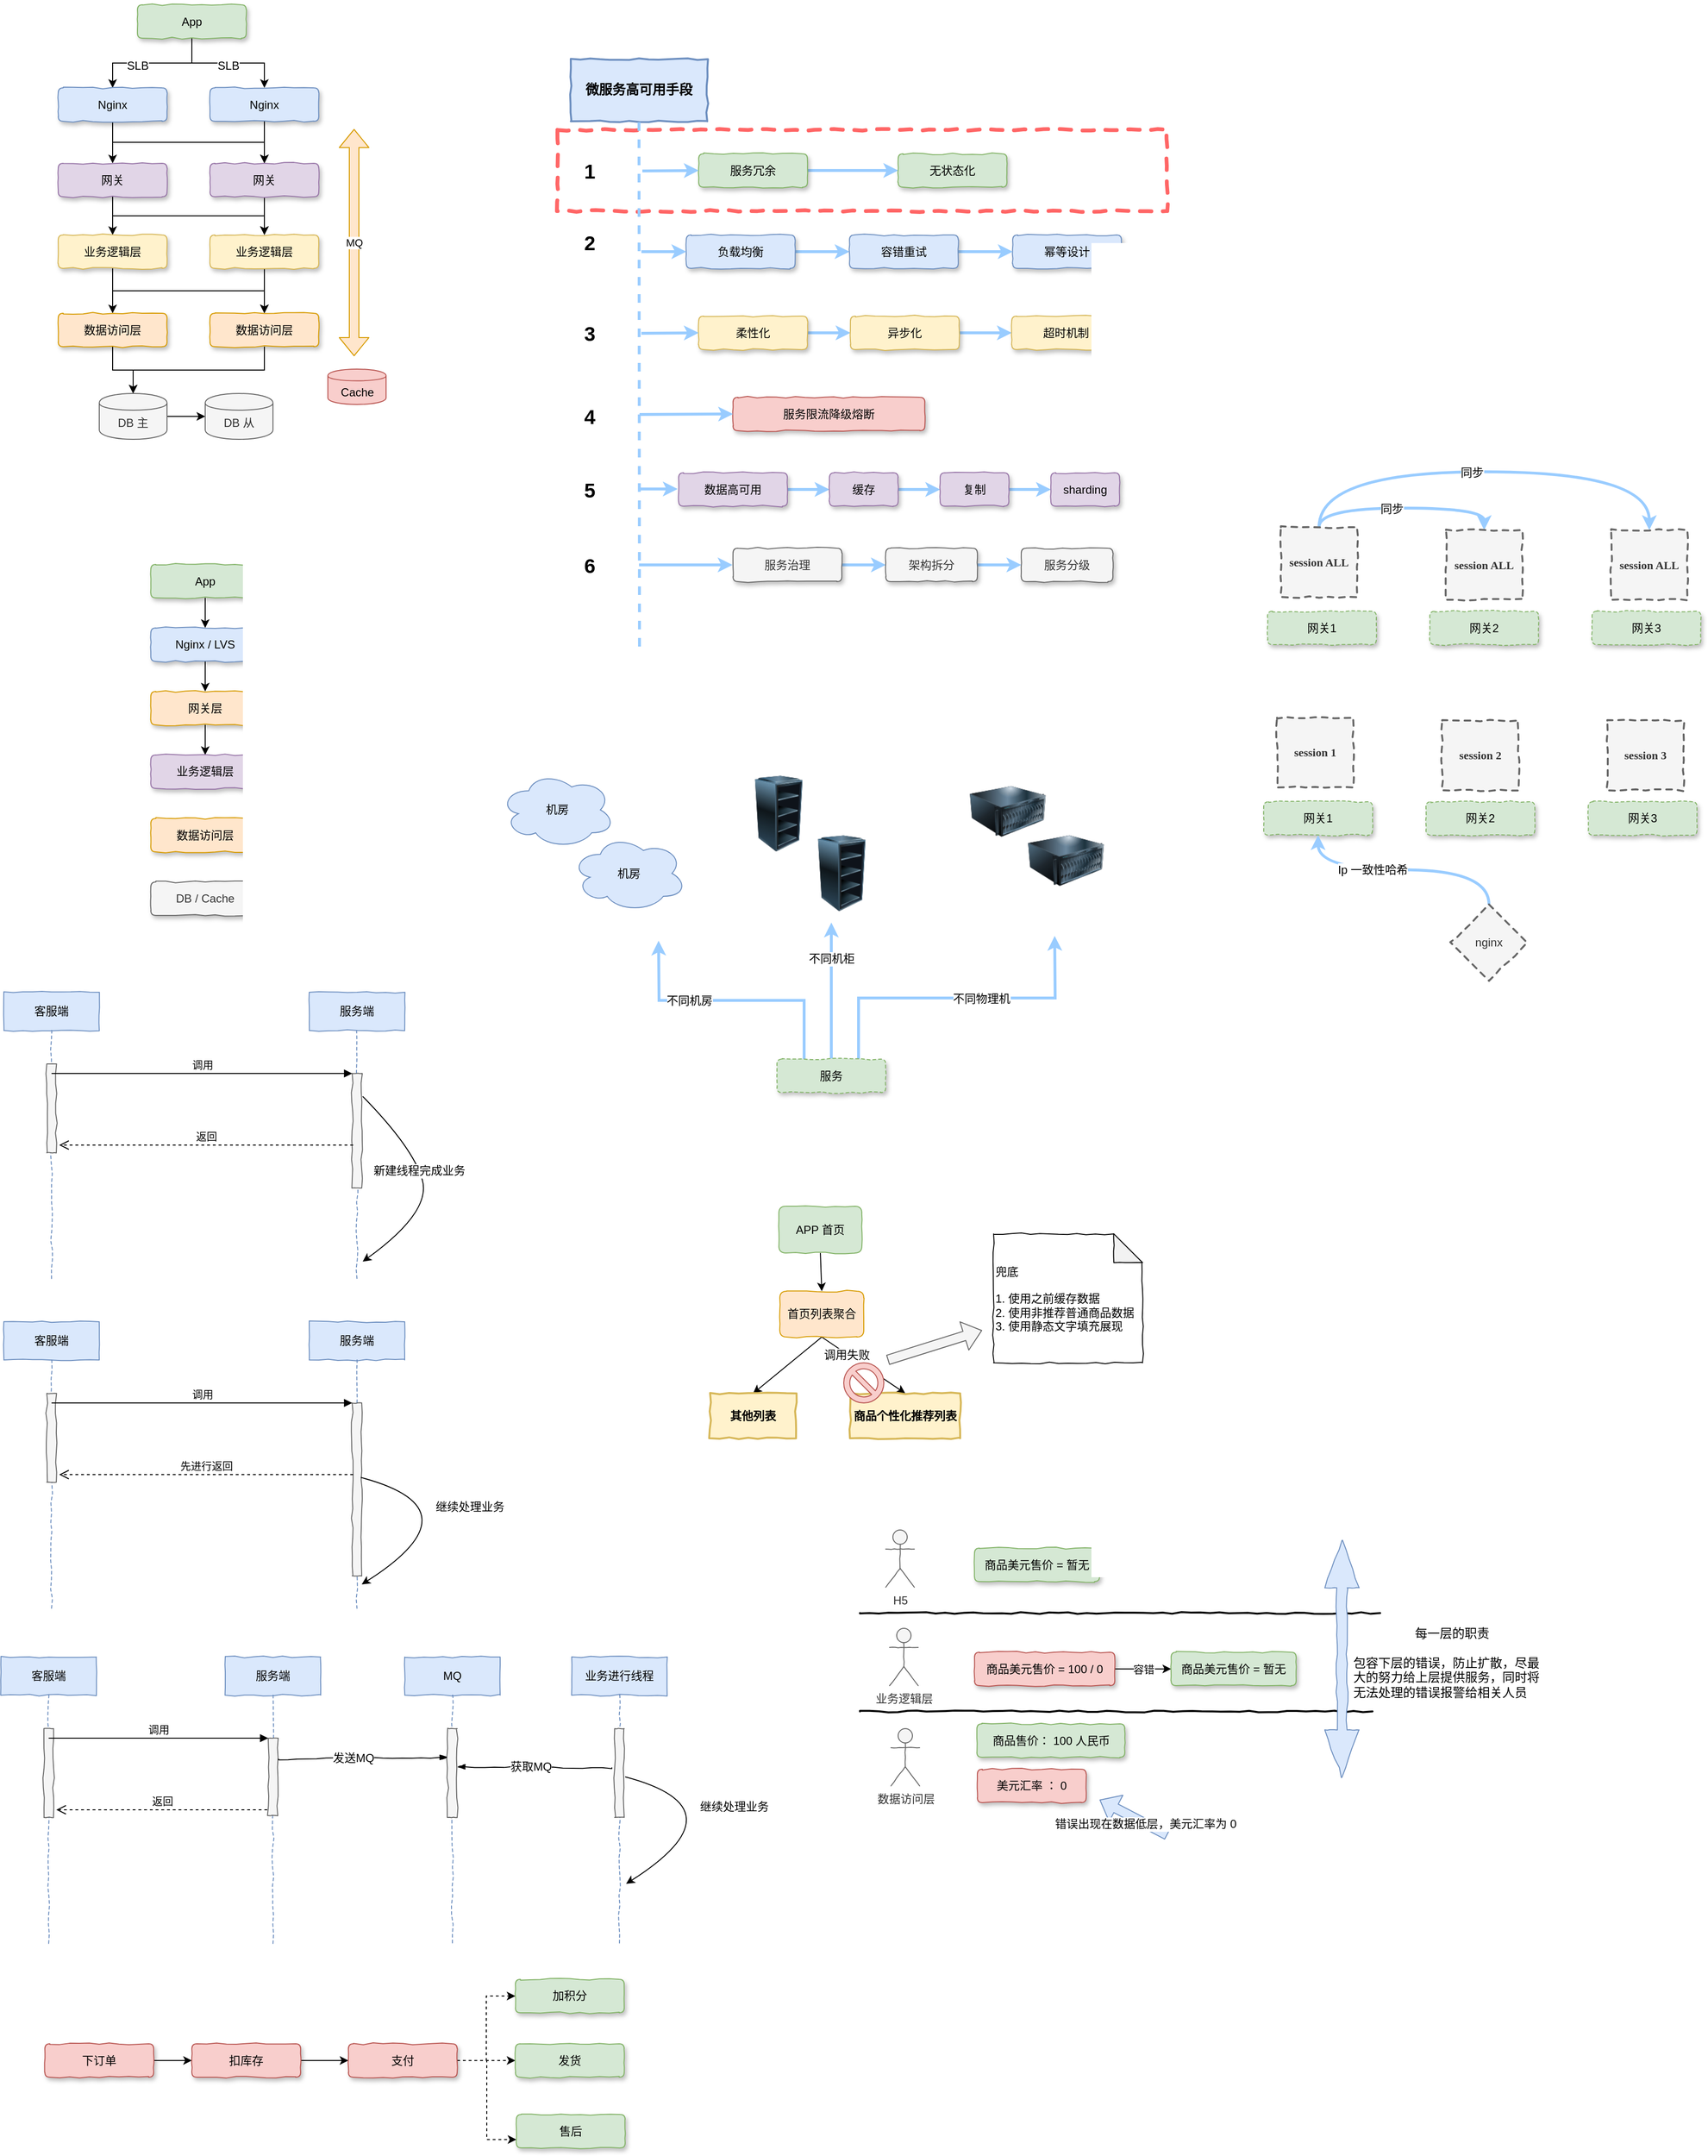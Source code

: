 <mxfile version="10.7.9" type="github"><diagram id="9MzaHd7Rf5EmqwmCaSLp" name="ÃÂ§ÃÂ¬ÃÂ¬ 1 ÃÂ©ÃÂ¡ÃÂµ"><mxGraphModel dx="848" dy="574" grid="0" gridSize="10" guides="1" tooltips="1" connect="1" arrows="1" fold="1" page="1" pageScale="1" pageWidth="10000" pageHeight="10000" math="0" shadow="0"><root><mxCell id="0"/><mxCell id="1" parent="0"/><mxCell id="vuu-zCxJf1RxTGrYEHan-46" value="" style="html=1;whiteSpace=wrap;comic=1;strokeWidth=4;fontFamily=Comic Sans MS;fontStyle=1;strokeColor=#FF6666;dashed=1;" parent="1" vertex="1"><mxGeometry x="699" y="312" width="639" height="85" as="geometry"/></mxCell><mxCell id="hoTQpN1Qv3qKQoS7OUCN-4" style="edgeStyle=orthogonalEdgeStyle;rounded=0;orthogonalLoop=1;jettySize=auto;html=1;exitX=0.5;exitY=1;exitDx=0;exitDy=0;" parent="1" source="hoTQpN1Qv3qKQoS7OUCN-1" target="hoTQpN1Qv3qKQoS7OUCN-2" edge="1"><mxGeometry relative="1" as="geometry"/></mxCell><mxCell id="hoTQpN1Qv3qKQoS7OUCN-6" value="SLB" style="text;html=1;resizable=0;points=[];align=center;verticalAlign=middle;labelBackgroundColor=#ffffff;" parent="hoTQpN1Qv3qKQoS7OUCN-4" vertex="1" connectable="0"><mxGeometry x="0.23" y="3" relative="1" as="geometry"><mxPoint as="offset"/></mxGeometry></mxCell><mxCell id="hoTQpN1Qv3qKQoS7OUCN-5" style="edgeStyle=orthogonalEdgeStyle;rounded=0;orthogonalLoop=1;jettySize=auto;html=1;exitX=0.5;exitY=1;exitDx=0;exitDy=0;" parent="1" source="hoTQpN1Qv3qKQoS7OUCN-1" target="hoTQpN1Qv3qKQoS7OUCN-3" edge="1"><mxGeometry relative="1" as="geometry"/></mxCell><mxCell id="hoTQpN1Qv3qKQoS7OUCN-7" value="SLB" style="text;html=1;resizable=0;points=[];align=center;verticalAlign=middle;labelBackgroundColor=#ffffff;" parent="hoTQpN1Qv3qKQoS7OUCN-5" vertex="1" connectable="0"><mxGeometry y="-3" relative="1" as="geometry"><mxPoint as="offset"/></mxGeometry></mxCell><mxCell id="hoTQpN1Qv3qKQoS7OUCN-1" value="App" style="rounded=1;whiteSpace=wrap;html=1;shadow=1;comic=1;fillColor=#d5e8d4;strokeColor=#82b366;" parent="1" vertex="1"><mxGeometry x="259" y="181" width="114" height="35" as="geometry"/></mxCell><mxCell id="hoTQpN1Qv3qKQoS7OUCN-10" style="edgeStyle=orthogonalEdgeStyle;rounded=0;orthogonalLoop=1;jettySize=auto;html=1;exitX=0.5;exitY=1;exitDx=0;exitDy=0;entryX=0.5;entryY=0;entryDx=0;entryDy=0;" parent="1" source="hoTQpN1Qv3qKQoS7OUCN-2" target="hoTQpN1Qv3qKQoS7OUCN-8" edge="1"><mxGeometry relative="1" as="geometry"/></mxCell><mxCell id="hoTQpN1Qv3qKQoS7OUCN-11" style="edgeStyle=orthogonalEdgeStyle;rounded=0;orthogonalLoop=1;jettySize=auto;html=1;exitX=0.5;exitY=1;exitDx=0;exitDy=0;entryX=0.5;entryY=0;entryDx=0;entryDy=0;" parent="1" source="hoTQpN1Qv3qKQoS7OUCN-2" target="hoTQpN1Qv3qKQoS7OUCN-9" edge="1"><mxGeometry relative="1" as="geometry"/></mxCell><mxCell id="hoTQpN1Qv3qKQoS7OUCN-2" value="Nginx" style="rounded=1;whiteSpace=wrap;html=1;shadow=1;comic=1;fillColor=#dae8fc;strokeColor=#6c8ebf;" parent="1" vertex="1"><mxGeometry x="176" y="268" width="114" height="35" as="geometry"/></mxCell><mxCell id="hoTQpN1Qv3qKQoS7OUCN-12" style="edgeStyle=orthogonalEdgeStyle;rounded=0;orthogonalLoop=1;jettySize=auto;html=1;exitX=0.5;exitY=1;exitDx=0;exitDy=0;entryX=0.5;entryY=0;entryDx=0;entryDy=0;" parent="1" source="hoTQpN1Qv3qKQoS7OUCN-3" target="hoTQpN1Qv3qKQoS7OUCN-9" edge="1"><mxGeometry relative="1" as="geometry"/></mxCell><mxCell id="hoTQpN1Qv3qKQoS7OUCN-3" value="Nginx" style="rounded=1;whiteSpace=wrap;html=1;shadow=1;comic=1;fillColor=#dae8fc;strokeColor=#6c8ebf;" parent="1" vertex="1"><mxGeometry x="335" y="268" width="114" height="35" as="geometry"/></mxCell><mxCell id="hoTQpN1Qv3qKQoS7OUCN-15" style="edgeStyle=orthogonalEdgeStyle;rounded=0;orthogonalLoop=1;jettySize=auto;html=1;exitX=0.5;exitY=1;exitDx=0;exitDy=0;entryX=0.5;entryY=0;entryDx=0;entryDy=0;" parent="1" source="hoTQpN1Qv3qKQoS7OUCN-8" target="hoTQpN1Qv3qKQoS7OUCN-13" edge="1"><mxGeometry relative="1" as="geometry"/></mxCell><mxCell id="hoTQpN1Qv3qKQoS7OUCN-25" style="edgeStyle=orthogonalEdgeStyle;rounded=0;orthogonalLoop=1;jettySize=auto;html=1;exitX=0.5;exitY=1;exitDx=0;exitDy=0;" parent="1" source="hoTQpN1Qv3qKQoS7OUCN-8" target="hoTQpN1Qv3qKQoS7OUCN-14" edge="1"><mxGeometry relative="1" as="geometry"/></mxCell><mxCell id="hoTQpN1Qv3qKQoS7OUCN-8" value="网关" style="rounded=1;whiteSpace=wrap;html=1;shadow=1;comic=1;fillColor=#e1d5e7;strokeColor=#9673a6;" parent="1" vertex="1"><mxGeometry x="176" y="347" width="114" height="35" as="geometry"/></mxCell><mxCell id="hoTQpN1Qv3qKQoS7OUCN-16" style="edgeStyle=orthogonalEdgeStyle;rounded=0;orthogonalLoop=1;jettySize=auto;html=1;exitX=0.5;exitY=1;exitDx=0;exitDy=0;" parent="1" source="hoTQpN1Qv3qKQoS7OUCN-9" target="hoTQpN1Qv3qKQoS7OUCN-14" edge="1"><mxGeometry relative="1" as="geometry"/></mxCell><mxCell id="hoTQpN1Qv3qKQoS7OUCN-9" value="网关" style="rounded=1;whiteSpace=wrap;html=1;shadow=1;comic=1;fillColor=#e1d5e7;strokeColor=#9673a6;" parent="1" vertex="1"><mxGeometry x="335" y="347" width="114" height="35" as="geometry"/></mxCell><mxCell id="hoTQpN1Qv3qKQoS7OUCN-22" style="edgeStyle=orthogonalEdgeStyle;rounded=0;orthogonalLoop=1;jettySize=auto;html=1;exitX=0.5;exitY=1;exitDx=0;exitDy=0;entryX=0.5;entryY=0;entryDx=0;entryDy=0;" parent="1" source="hoTQpN1Qv3qKQoS7OUCN-13" target="hoTQpN1Qv3qKQoS7OUCN-20" edge="1"><mxGeometry relative="1" as="geometry"/></mxCell><mxCell id="hoTQpN1Qv3qKQoS7OUCN-24" style="edgeStyle=orthogonalEdgeStyle;rounded=0;orthogonalLoop=1;jettySize=auto;html=1;exitX=0.5;exitY=1;exitDx=0;exitDy=0;entryX=0.5;entryY=0;entryDx=0;entryDy=0;" parent="1" source="hoTQpN1Qv3qKQoS7OUCN-13" target="hoTQpN1Qv3qKQoS7OUCN-21" edge="1"><mxGeometry relative="1" as="geometry"/></mxCell><mxCell id="hoTQpN1Qv3qKQoS7OUCN-13" value="业务逻辑层" style="rounded=1;whiteSpace=wrap;html=1;shadow=1;comic=1;fillColor=#fff2cc;strokeColor=#d6b656;" parent="1" vertex="1"><mxGeometry x="176" y="422" width="114" height="35" as="geometry"/></mxCell><mxCell id="hoTQpN1Qv3qKQoS7OUCN-23" style="edgeStyle=orthogonalEdgeStyle;rounded=0;orthogonalLoop=1;jettySize=auto;html=1;exitX=0.5;exitY=1;exitDx=0;exitDy=0;entryX=0.5;entryY=0;entryDx=0;entryDy=0;" parent="1" source="hoTQpN1Qv3qKQoS7OUCN-14" target="hoTQpN1Qv3qKQoS7OUCN-21" edge="1"><mxGeometry relative="1" as="geometry"/></mxCell><mxCell id="hoTQpN1Qv3qKQoS7OUCN-14" value="业务逻辑层" style="rounded=1;whiteSpace=wrap;html=1;shadow=1;comic=1;fillColor=#fff2cc;strokeColor=#d6b656;" parent="1" vertex="1"><mxGeometry x="335" y="422" width="114" height="35" as="geometry"/></mxCell><mxCell id="hoTQpN1Qv3qKQoS7OUCN-40" style="edgeStyle=orthogonalEdgeStyle;rounded=0;orthogonalLoop=1;jettySize=auto;html=1;exitX=0.5;exitY=1;exitDx=0;exitDy=0;entryX=0.5;entryY=0;entryDx=0;entryDy=0;" parent="1" source="hoTQpN1Qv3qKQoS7OUCN-17" target="hoTQpN1Qv3qKQoS7OUCN-18" edge="1"><mxGeometry relative="1" as="geometry"/></mxCell><mxCell id="hoTQpN1Qv3qKQoS7OUCN-17" value="App" style="rounded=1;whiteSpace=wrap;html=1;shadow=1;comic=1;fillColor=#d5e8d4;strokeColor=#82b366;" parent="1" vertex="1"><mxGeometry x="273" y="767" width="114" height="35" as="geometry"/></mxCell><mxCell id="hoTQpN1Qv3qKQoS7OUCN-41" style="edgeStyle=orthogonalEdgeStyle;rounded=0;orthogonalLoop=1;jettySize=auto;html=1;exitX=0.5;exitY=1;exitDx=0;exitDy=0;entryX=0.5;entryY=0;entryDx=0;entryDy=0;" parent="1" source="hoTQpN1Qv3qKQoS7OUCN-18" target="hoTQpN1Qv3qKQoS7OUCN-19" edge="1"><mxGeometry relative="1" as="geometry"/></mxCell><mxCell id="hoTQpN1Qv3qKQoS7OUCN-18" value="Nginx / LVS" style="rounded=1;whiteSpace=wrap;html=1;shadow=1;comic=1;fillColor=#dae8fc;strokeColor=#6c8ebf;" parent="1" vertex="1"><mxGeometry x="273" y="833.5" width="114" height="35" as="geometry"/></mxCell><mxCell id="hoTQpN1Qv3qKQoS7OUCN-42" style="edgeStyle=orthogonalEdgeStyle;rounded=0;orthogonalLoop=1;jettySize=auto;html=1;exitX=0.5;exitY=1;exitDx=0;exitDy=0;entryX=0.5;entryY=0;entryDx=0;entryDy=0;" parent="1" source="hoTQpN1Qv3qKQoS7OUCN-19" target="hoTQpN1Qv3qKQoS7OUCN-37" edge="1"><mxGeometry relative="1" as="geometry"/></mxCell><mxCell id="hoTQpN1Qv3qKQoS7OUCN-19" value="网关层" style="rounded=1;whiteSpace=wrap;html=1;shadow=1;comic=1;fillColor=#ffe6cc;strokeColor=#d79b00;" parent="1" vertex="1"><mxGeometry x="273" y="900" width="114" height="35" as="geometry"/></mxCell><mxCell id="hoTQpN1Qv3qKQoS7OUCN-29" style="edgeStyle=orthogonalEdgeStyle;rounded=0;orthogonalLoop=1;jettySize=auto;html=1;exitX=0.5;exitY=1;exitDx=0;exitDy=0;entryX=0.5;entryY=0;entryDx=0;entryDy=0;" parent="1" source="hoTQpN1Qv3qKQoS7OUCN-20" target="hoTQpN1Qv3qKQoS7OUCN-26" edge="1"><mxGeometry relative="1" as="geometry"/></mxCell><mxCell id="hoTQpN1Qv3qKQoS7OUCN-20" value="数据访问层" style="rounded=1;whiteSpace=wrap;html=1;shadow=1;comic=1;fillColor=#ffe6cc;strokeColor=#d79b00;" parent="1" vertex="1"><mxGeometry x="176" y="504" width="114" height="35" as="geometry"/></mxCell><mxCell id="hoTQpN1Qv3qKQoS7OUCN-30" style="edgeStyle=orthogonalEdgeStyle;rounded=0;orthogonalLoop=1;jettySize=auto;html=1;exitX=0.5;exitY=1;exitDx=0;exitDy=0;entryX=0.5;entryY=0;entryDx=0;entryDy=0;" parent="1" source="hoTQpN1Qv3qKQoS7OUCN-21" target="hoTQpN1Qv3qKQoS7OUCN-26" edge="1"><mxGeometry relative="1" as="geometry"/></mxCell><mxCell id="hoTQpN1Qv3qKQoS7OUCN-21" value="数据访问层" style="rounded=1;whiteSpace=wrap;html=1;shadow=1;comic=1;fillColor=#ffe6cc;strokeColor=#d79b00;" parent="1" vertex="1"><mxGeometry x="335" y="504" width="114" height="35" as="geometry"/></mxCell><mxCell id="hoTQpN1Qv3qKQoS7OUCN-28" style="edgeStyle=orthogonalEdgeStyle;rounded=0;orthogonalLoop=1;jettySize=auto;html=1;exitX=1;exitY=0.5;exitDx=0;exitDy=0;entryX=0;entryY=0.5;entryDx=0;entryDy=0;" parent="1" source="hoTQpN1Qv3qKQoS7OUCN-26" target="hoTQpN1Qv3qKQoS7OUCN-27" edge="1"><mxGeometry relative="1" as="geometry"/></mxCell><mxCell id="hoTQpN1Qv3qKQoS7OUCN-26" value="DB 主" style="shape=cylinder;whiteSpace=wrap;html=1;boundedLbl=1;backgroundOutline=1;fillColor=#f5f5f5;strokeColor=#666666;fontColor=#333333;" parent="1" vertex="1"><mxGeometry x="219" y="588" width="71" height="48" as="geometry"/></mxCell><mxCell id="hoTQpN1Qv3qKQoS7OUCN-27" value="DB 从" style="shape=cylinder;whiteSpace=wrap;html=1;boundedLbl=1;backgroundOutline=1;fillColor=#f5f5f5;strokeColor=#666666;fontColor=#333333;" parent="1" vertex="1"><mxGeometry x="330" y="588" width="71" height="48" as="geometry"/></mxCell><mxCell id="hoTQpN1Qv3qKQoS7OUCN-33" value="Cache" style="shape=cylinder;whiteSpace=wrap;html=1;boundedLbl=1;backgroundOutline=1;fillColor=#f8cecc;strokeColor=#b85450;" parent="1" vertex="1"><mxGeometry x="458.5" y="562.5" width="61" height="37" as="geometry"/></mxCell><mxCell id="hoTQpN1Qv3qKQoS7OUCN-34" value="MQ" style="shape=flexArrow;endArrow=classic;startArrow=classic;html=1;fillColor=#ffe6cc;strokeColor=#d79b00;" parent="1" edge="1"><mxGeometry width="50" height="50" relative="1" as="geometry"><mxPoint x="486" y="549" as="sourcePoint"/><mxPoint x="486" y="311" as="targetPoint"/></mxGeometry></mxCell><mxCell id="hoTQpN1Qv3qKQoS7OUCN-37" value="业务逻辑层" style="rounded=1;whiteSpace=wrap;html=1;shadow=1;comic=1;fillColor=#e1d5e7;strokeColor=#9673a6;" parent="1" vertex="1"><mxGeometry x="273" y="966.5" width="114" height="35" as="geometry"/></mxCell><mxCell id="hoTQpN1Qv3qKQoS7OUCN-38" value="数据访问层" style="rounded=1;whiteSpace=wrap;html=1;shadow=1;comic=1;fillColor=#ffe6cc;strokeColor=#d79b00;" parent="1" vertex="1"><mxGeometry x="273" y="1033" width="114" height="35" as="geometry"/></mxCell><mxCell id="hoTQpN1Qv3qKQoS7OUCN-39" value="DB / Cache" style="rounded=1;whiteSpace=wrap;html=1;shadow=1;comic=1;fillColor=#f5f5f5;strokeColor=#666666;fontColor=#333333;" parent="1" vertex="1"><mxGeometry x="273" y="1099.5" width="114" height="35" as="geometry"/></mxCell><mxCell id="vuu-zCxJf1RxTGrYEHan-1" value="&lt;font style=&quot;font-size: 14px&quot;&gt;微服务高可用手段&lt;/font&gt;" style="html=1;whiteSpace=wrap;comic=1;strokeWidth=2;fontFamily=Comic Sans MS;fontStyle=1;fillColor=#dae8fc;strokeColor=#6c8ebf;" parent="1" vertex="1"><mxGeometry x="713" y="238" width="143" height="65" as="geometry"/></mxCell><mxCell id="vuu-zCxJf1RxTGrYEHan-2" value="" style="endArrow=none;dashed=1;html=1;entryX=0.5;entryY=1;entryDx=0;entryDy=0;strokeColor=#99CCFF;strokeWidth=3;" parent="1" target="vuu-zCxJf1RxTGrYEHan-1" edge="1"><mxGeometry width="50" height="50" relative="1" as="geometry"><mxPoint x="785" y="853" as="sourcePoint"/><mxPoint x="870" y="451" as="targetPoint"/></mxGeometry></mxCell><mxCell id="vuu-zCxJf1RxTGrYEHan-6" style="edgeStyle=orthogonalEdgeStyle;rounded=0;orthogonalLoop=1;jettySize=auto;html=1;exitX=1;exitY=0.5;exitDx=0;exitDy=0;entryX=0;entryY=0.5;entryDx=0;entryDy=0;strokeColor=#99CCFF;strokeWidth=3;" parent="1" source="vuu-zCxJf1RxTGrYEHan-3" target="vuu-zCxJf1RxTGrYEHan-5" edge="1"><mxGeometry relative="1" as="geometry"/></mxCell><mxCell id="vuu-zCxJf1RxTGrYEHan-3" value="服务冗余" style="rounded=1;whiteSpace=wrap;html=1;shadow=1;comic=1;fillColor=#d5e8d4;strokeColor=#82b366;" parent="1" vertex="1"><mxGeometry x="847" y="337" width="114" height="35" as="geometry"/></mxCell><mxCell id="vuu-zCxJf1RxTGrYEHan-4" value="" style="endArrow=classic;html=1;strokeColor=#99CCFF;strokeWidth=3;entryX=0;entryY=0.5;entryDx=0;entryDy=0;" parent="1" target="vuu-zCxJf1RxTGrYEHan-3" edge="1"><mxGeometry width="50" height="50" relative="1" as="geometry"><mxPoint x="788" y="355" as="sourcePoint"/><mxPoint x="719" y="344" as="targetPoint"/></mxGeometry></mxCell><mxCell id="vuu-zCxJf1RxTGrYEHan-5" value="无状态化" style="rounded=1;whiteSpace=wrap;html=1;shadow=1;comic=1;fillColor=#d5e8d4;strokeColor=#82b366;" parent="1" vertex="1"><mxGeometry x="1056" y="337" width="114" height="35" as="geometry"/></mxCell><mxCell id="vuu-zCxJf1RxTGrYEHan-41" style="edgeStyle=orthogonalEdgeStyle;rounded=0;orthogonalLoop=1;jettySize=auto;html=1;exitX=1;exitY=0.5;exitDx=0;exitDy=0;entryX=0;entryY=0.5;entryDx=0;entryDy=0;strokeColor=#99CCFF;strokeWidth=3;" parent="1" source="vuu-zCxJf1RxTGrYEHan-7" target="vuu-zCxJf1RxTGrYEHan-40" edge="1"><mxGeometry relative="1" as="geometry"/></mxCell><mxCell id="vuu-zCxJf1RxTGrYEHan-7" value="负载均衡" style="rounded=1;whiteSpace=wrap;html=1;shadow=1;comic=1;fillColor=#dae8fc;strokeColor=#6c8ebf;" parent="1" vertex="1"><mxGeometry x="834" y="422" width="114" height="35" as="geometry"/></mxCell><mxCell id="vuu-zCxJf1RxTGrYEHan-8" value="" style="endArrow=classic;html=1;strokeColor=#99CCFF;strokeWidth=3;entryX=0;entryY=0.5;entryDx=0;entryDy=0;" parent="1" target="vuu-zCxJf1RxTGrYEHan-7" edge="1"><mxGeometry width="50" height="50" relative="1" as="geometry"><mxPoint x="787" y="439.5" as="sourcePoint"/><mxPoint x="846" y="439.5" as="targetPoint"/></mxGeometry></mxCell><mxCell id="vuu-zCxJf1RxTGrYEHan-9" value="幂等设计" style="rounded=1;whiteSpace=wrap;html=1;shadow=1;comic=1;fillColor=#dae8fc;strokeColor=#6c8ebf;" parent="1" vertex="1"><mxGeometry x="1176" y="422" width="114" height="35" as="geometry"/></mxCell><mxCell id="vuu-zCxJf1RxTGrYEHan-15" style="edgeStyle=orthogonalEdgeStyle;rounded=0;orthogonalLoop=1;jettySize=auto;html=1;exitX=1;exitY=0.5;exitDx=0;exitDy=0;entryX=0;entryY=0.5;entryDx=0;entryDy=0;strokeColor=#99CCFF;strokeWidth=3;" parent="1" source="vuu-zCxJf1RxTGrYEHan-11" target="vuu-zCxJf1RxTGrYEHan-13" edge="1"><mxGeometry relative="1" as="geometry"/></mxCell><mxCell id="vuu-zCxJf1RxTGrYEHan-11" value="柔性化" style="rounded=1;whiteSpace=wrap;html=1;shadow=1;comic=1;fillColor=#fff2cc;strokeColor=#d6b656;" parent="1" vertex="1"><mxGeometry x="847" y="507" width="114" height="35" as="geometry"/></mxCell><mxCell id="vuu-zCxJf1RxTGrYEHan-12" value="" style="endArrow=classic;html=1;strokeColor=#99CCFF;strokeWidth=3;entryX=0;entryY=0.5;entryDx=0;entryDy=0;" parent="1" target="vuu-zCxJf1RxTGrYEHan-11" edge="1"><mxGeometry width="50" height="50" relative="1" as="geometry"><mxPoint x="787" y="525" as="sourcePoint"/><mxPoint x="914" y="450" as="targetPoint"/></mxGeometry></mxCell><mxCell id="vuu-zCxJf1RxTGrYEHan-16" style="edgeStyle=orthogonalEdgeStyle;rounded=0;orthogonalLoop=1;jettySize=auto;html=1;exitX=1;exitY=0.5;exitDx=0;exitDy=0;strokeColor=#99CCFF;strokeWidth=3;" parent="1" source="vuu-zCxJf1RxTGrYEHan-13" target="vuu-zCxJf1RxTGrYEHan-14" edge="1"><mxGeometry relative="1" as="geometry"/></mxCell><mxCell id="vuu-zCxJf1RxTGrYEHan-13" value="异步化" style="rounded=1;whiteSpace=wrap;html=1;shadow=1;comic=1;fillColor=#fff2cc;strokeColor=#d6b656;" parent="1" vertex="1"><mxGeometry x="1006" y="507" width="114" height="35" as="geometry"/></mxCell><mxCell id="vuu-zCxJf1RxTGrYEHan-14" value="超时机制" style="rounded=1;whiteSpace=wrap;html=1;shadow=1;comic=1;fillColor=#fff2cc;strokeColor=#d6b656;" parent="1" vertex="1"><mxGeometry x="1175" y="507" width="114" height="35" as="geometry"/></mxCell><mxCell id="vuu-zCxJf1RxTGrYEHan-17" value="服务限流降级熔断" style="rounded=1;whiteSpace=wrap;html=1;shadow=1;comic=1;fillColor=#f8cecc;strokeColor=#b85450;" parent="1" vertex="1"><mxGeometry x="883" y="592" width="201" height="35" as="geometry"/></mxCell><mxCell id="vuu-zCxJf1RxTGrYEHan-18" value="" style="endArrow=classic;html=1;strokeColor=#99CCFF;strokeWidth=3;entryX=0;entryY=0.5;entryDx=0;entryDy=0;" parent="1" target="vuu-zCxJf1RxTGrYEHan-17" edge="1"><mxGeometry width="50" height="50" relative="1" as="geometry"><mxPoint x="785" y="610" as="sourcePoint"/><mxPoint x="844.5" y="612" as="targetPoint"/></mxGeometry></mxCell><mxCell id="vuu-zCxJf1RxTGrYEHan-24" style="edgeStyle=orthogonalEdgeStyle;rounded=0;orthogonalLoop=1;jettySize=auto;html=1;exitX=1;exitY=0.5;exitDx=0;exitDy=0;entryX=0;entryY=0.5;entryDx=0;entryDy=0;strokeColor=#99CCFF;strokeWidth=3;" parent="1" source="vuu-zCxJf1RxTGrYEHan-19" target="vuu-zCxJf1RxTGrYEHan-21" edge="1"><mxGeometry relative="1" as="geometry"/></mxCell><mxCell id="vuu-zCxJf1RxTGrYEHan-19" value="数据高可用" style="rounded=1;whiteSpace=wrap;html=1;shadow=1;comic=1;fillColor=#e1d5e7;strokeColor=#9673a6;" parent="1" vertex="1"><mxGeometry x="826" y="671" width="114" height="35" as="geometry"/></mxCell><mxCell id="vuu-zCxJf1RxTGrYEHan-20" value="" style="endArrow=classic;html=1;strokeColor=#99CCFF;strokeWidth=3;" parent="1" edge="1"><mxGeometry width="50" height="50" relative="1" as="geometry"><mxPoint x="784.5" y="688" as="sourcePoint"/><mxPoint x="825" y="688" as="targetPoint"/></mxGeometry></mxCell><mxCell id="vuu-zCxJf1RxTGrYEHan-25" style="edgeStyle=orthogonalEdgeStyle;rounded=0;orthogonalLoop=1;jettySize=auto;html=1;exitX=1;exitY=0.5;exitDx=0;exitDy=0;entryX=0;entryY=0.5;entryDx=0;entryDy=0;strokeColor=#99CCFF;strokeWidth=3;" parent="1" source="vuu-zCxJf1RxTGrYEHan-21" target="vuu-zCxJf1RxTGrYEHan-22" edge="1"><mxGeometry relative="1" as="geometry"/></mxCell><mxCell id="vuu-zCxJf1RxTGrYEHan-21" value="缓存" style="rounded=1;whiteSpace=wrap;html=1;shadow=1;comic=1;fillColor=#e1d5e7;strokeColor=#9673a6;" parent="1" vertex="1"><mxGeometry x="984" y="671" width="72" height="35" as="geometry"/></mxCell><mxCell id="vuu-zCxJf1RxTGrYEHan-26" style="edgeStyle=orthogonalEdgeStyle;rounded=0;orthogonalLoop=1;jettySize=auto;html=1;exitX=1;exitY=0.5;exitDx=0;exitDy=0;entryX=0;entryY=0.5;entryDx=0;entryDy=0;strokeColor=#99CCFF;strokeWidth=3;" parent="1" source="vuu-zCxJf1RxTGrYEHan-22" target="vuu-zCxJf1RxTGrYEHan-23" edge="1"><mxGeometry relative="1" as="geometry"/></mxCell><mxCell id="vuu-zCxJf1RxTGrYEHan-22" value="复制" style="rounded=1;whiteSpace=wrap;html=1;shadow=1;comic=1;fillColor=#e1d5e7;strokeColor=#9673a6;" parent="1" vertex="1"><mxGeometry x="1100" y="671" width="72" height="35" as="geometry"/></mxCell><mxCell id="vuu-zCxJf1RxTGrYEHan-23" value="sharding" style="rounded=1;whiteSpace=wrap;html=1;shadow=1;comic=1;fillColor=#e1d5e7;strokeColor=#9673a6;" parent="1" vertex="1"><mxGeometry x="1216" y="671" width="72" height="35" as="geometry"/></mxCell><mxCell id="vuu-zCxJf1RxTGrYEHan-31" style="edgeStyle=orthogonalEdgeStyle;rounded=0;orthogonalLoop=1;jettySize=auto;html=1;exitX=1;exitY=0.5;exitDx=0;exitDy=0;entryX=0;entryY=0.5;entryDx=0;entryDy=0;strokeColor=#99CCFF;strokeWidth=3;" parent="1" source="vuu-zCxJf1RxTGrYEHan-27" target="vuu-zCxJf1RxTGrYEHan-28" edge="1"><mxGeometry relative="1" as="geometry"/></mxCell><mxCell id="vuu-zCxJf1RxTGrYEHan-27" value="服务治理" style="rounded=1;whiteSpace=wrap;html=1;shadow=1;comic=1;fillColor=#f5f5f5;strokeColor=#666666;fontColor=#333333;" parent="1" vertex="1"><mxGeometry x="883" y="750" width="114" height="35" as="geometry"/></mxCell><mxCell id="vuu-zCxJf1RxTGrYEHan-32" style="edgeStyle=orthogonalEdgeStyle;rounded=0;orthogonalLoop=1;jettySize=auto;html=1;exitX=1;exitY=0.5;exitDx=0;exitDy=0;entryX=0;entryY=0.5;entryDx=0;entryDy=0;strokeColor=#99CCFF;strokeWidth=3;" parent="1" source="vuu-zCxJf1RxTGrYEHan-28" target="vuu-zCxJf1RxTGrYEHan-29" edge="1"><mxGeometry relative="1" as="geometry"/></mxCell><mxCell id="vuu-zCxJf1RxTGrYEHan-28" value="架构拆分" style="rounded=1;whiteSpace=wrap;html=1;shadow=1;comic=1;fillColor=#f5f5f5;strokeColor=#666666;fontColor=#333333;" parent="1" vertex="1"><mxGeometry x="1043" y="750" width="96" height="35" as="geometry"/></mxCell><mxCell id="vuu-zCxJf1RxTGrYEHan-29" value="服务分级" style="rounded=1;whiteSpace=wrap;html=1;shadow=1;comic=1;fillColor=#f5f5f5;strokeColor=#666666;fontColor=#333333;" parent="1" vertex="1"><mxGeometry x="1185" y="750" width="96" height="35" as="geometry"/></mxCell><mxCell id="vuu-zCxJf1RxTGrYEHan-30" value="" style="endArrow=classic;html=1;strokeColor=#99CCFF;strokeWidth=3;entryX=0;entryY=0.5;entryDx=0;entryDy=0;" parent="1" edge="1"><mxGeometry width="50" height="50" relative="1" as="geometry"><mxPoint x="784.5" y="767.5" as="sourcePoint"/><mxPoint x="882.5" y="767.5" as="targetPoint"/></mxGeometry></mxCell><mxCell id="vuu-zCxJf1RxTGrYEHan-34" value="&lt;font size=&quot;1&quot;&gt;&lt;b style=&quot;font-size: 21px&quot;&gt;1&lt;/b&gt;&lt;/font&gt;" style="text;html=1;strokeColor=none;fillColor=none;align=center;verticalAlign=middle;whiteSpace=wrap;rounded=0;" parent="1" vertex="1"><mxGeometry x="713" y="345" width="40" height="20" as="geometry"/></mxCell><mxCell id="vuu-zCxJf1RxTGrYEHan-35" value="&lt;font size=&quot;1&quot;&gt;&lt;b style=&quot;font-size: 21px&quot;&gt;2&lt;/b&gt;&lt;/font&gt;" style="text;html=1;strokeColor=none;fillColor=none;align=center;verticalAlign=middle;whiteSpace=wrap;rounded=0;" parent="1" vertex="1"><mxGeometry x="713" y="419.5" width="40" height="20" as="geometry"/></mxCell><mxCell id="vuu-zCxJf1RxTGrYEHan-36" value="&lt;font size=&quot;1&quot;&gt;&lt;b style=&quot;font-size: 21px&quot;&gt;3&lt;/b&gt;&lt;/font&gt;" style="text;html=1;strokeColor=none;fillColor=none;align=center;verticalAlign=middle;whiteSpace=wrap;rounded=0;" parent="1" vertex="1"><mxGeometry x="713" y="514.5" width="40" height="20" as="geometry"/></mxCell><mxCell id="vuu-zCxJf1RxTGrYEHan-37" value="&lt;font size=&quot;1&quot;&gt;&lt;b style=&quot;font-size: 21px&quot;&gt;4&lt;/b&gt;&lt;/font&gt;" style="text;html=1;strokeColor=none;fillColor=none;align=center;verticalAlign=middle;whiteSpace=wrap;rounded=0;" parent="1" vertex="1"><mxGeometry x="713" y="602" width="40" height="20" as="geometry"/></mxCell><mxCell id="vuu-zCxJf1RxTGrYEHan-38" value="&lt;font size=&quot;1&quot;&gt;&lt;b style=&quot;font-size: 21px&quot;&gt;5&lt;/b&gt;&lt;/font&gt;" style="text;html=1;strokeColor=none;fillColor=none;align=center;verticalAlign=middle;whiteSpace=wrap;rounded=0;" parent="1" vertex="1"><mxGeometry x="713" y="678.5" width="40" height="20" as="geometry"/></mxCell><mxCell id="vuu-zCxJf1RxTGrYEHan-39" value="&lt;font size=&quot;1&quot;&gt;&lt;b style=&quot;font-size: 21px&quot;&gt;6&lt;/b&gt;&lt;/font&gt;" style="text;html=1;strokeColor=none;fillColor=none;align=center;verticalAlign=middle;whiteSpace=wrap;rounded=0;" parent="1" vertex="1"><mxGeometry x="713" y="757.5" width="40" height="20" as="geometry"/></mxCell><mxCell id="vuu-zCxJf1RxTGrYEHan-42" style="edgeStyle=orthogonalEdgeStyle;rounded=0;orthogonalLoop=1;jettySize=auto;html=1;exitX=1;exitY=0.5;exitDx=0;exitDy=0;entryX=0;entryY=0.5;entryDx=0;entryDy=0;strokeColor=#99CCFF;strokeWidth=3;" parent="1" source="vuu-zCxJf1RxTGrYEHan-40" target="vuu-zCxJf1RxTGrYEHan-9" edge="1"><mxGeometry relative="1" as="geometry"/></mxCell><mxCell id="vuu-zCxJf1RxTGrYEHan-40" value="容错重试" style="rounded=1;whiteSpace=wrap;html=1;shadow=1;comic=1;fillColor=#dae8fc;strokeColor=#6c8ebf;" parent="1" vertex="1"><mxGeometry x="1005" y="422" width="114" height="35" as="geometry"/></mxCell><mxCell id="vuu-zCxJf1RxTGrYEHan-43" value="机房" style="ellipse;shape=cloud;whiteSpace=wrap;html=1;fillColor=#dae8fc;strokeColor=#6c8ebf;" parent="1" vertex="1"><mxGeometry x="639" y="984" width="120" height="80" as="geometry"/></mxCell><mxCell id="vuu-zCxJf1RxTGrYEHan-44" value="" style="image;html=1;labelBackgroundColor=#ffffff;image=img/lib/clip_art/computers/Server_Rack_Empty_128x128.png" parent="1" vertex="1"><mxGeometry x="891" y="988" width="80" height="80" as="geometry"/></mxCell><mxCell id="vuu-zCxJf1RxTGrYEHan-47" value="机房" style="ellipse;shape=cloud;whiteSpace=wrap;html=1;fillColor=#dae8fc;strokeColor=#6c8ebf;" parent="1" vertex="1"><mxGeometry x="714" y="1050.5" width="120" height="80" as="geometry"/></mxCell><mxCell id="vuu-zCxJf1RxTGrYEHan-48" value="" style="image;html=1;labelBackgroundColor=#ffffff;image=img/lib/clip_art/computers/Server_Rack_Empty_128x128.png" parent="1" vertex="1"><mxGeometry x="957" y="1050.5" width="80" height="80" as="geometry"/></mxCell><mxCell id="vuu-zCxJf1RxTGrYEHan-49" value="" style="image;html=1;labelBackgroundColor=#ffffff;image=img/lib/clip_art/computers/Server_128x128.png;dashed=1;strokeColor=#FF6666;strokeWidth=4;" parent="1" vertex="1"><mxGeometry x="1131" y="985.5" width="80" height="80" as="geometry"/></mxCell><mxCell id="vuu-zCxJf1RxTGrYEHan-50" value="" style="image;html=1;labelBackgroundColor=#ffffff;image=img/lib/clip_art/computers/Server_128x128.png;dashed=1;strokeColor=#FF6666;strokeWidth=4;" parent="1" vertex="1"><mxGeometry x="1192" y="1037" width="80" height="80" as="geometry"/></mxCell><mxCell id="vuu-zCxJf1RxTGrYEHan-52" style="edgeStyle=orthogonalEdgeStyle;rounded=0;orthogonalLoop=1;jettySize=auto;html=1;exitX=0.25;exitY=0;exitDx=0;exitDy=0;strokeColor=#99CCFF;strokeWidth=3;" parent="1" source="vuu-zCxJf1RxTGrYEHan-51" edge="1"><mxGeometry relative="1" as="geometry"><mxPoint x="805" y="1161" as="targetPoint"/></mxGeometry></mxCell><mxCell id="vuu-zCxJf1RxTGrYEHan-55" value="不同机房" style="text;html=1;resizable=0;points=[];align=center;verticalAlign=middle;labelBackgroundColor=#ffffff;" parent="vuu-zCxJf1RxTGrYEHan-52" vertex="1" connectable="0"><mxGeometry x="0.321" relative="1" as="geometry"><mxPoint as="offset"/></mxGeometry></mxCell><mxCell id="vuu-zCxJf1RxTGrYEHan-53" style="edgeStyle=orthogonalEdgeStyle;rounded=0;orthogonalLoop=1;jettySize=auto;html=1;exitX=0.5;exitY=0;exitDx=0;exitDy=0;strokeColor=#99CCFF;strokeWidth=3;" parent="1" source="vuu-zCxJf1RxTGrYEHan-51" edge="1"><mxGeometry relative="1" as="geometry"><mxPoint x="986" y="1142" as="targetPoint"/></mxGeometry></mxCell><mxCell id="vuu-zCxJf1RxTGrYEHan-56" value="不同机柜" style="text;html=1;resizable=0;points=[];align=center;verticalAlign=middle;labelBackgroundColor=#ffffff;" parent="vuu-zCxJf1RxTGrYEHan-53" vertex="1" connectable="0"><mxGeometry x="0.469" y="1" relative="1" as="geometry"><mxPoint as="offset"/></mxGeometry></mxCell><mxCell id="vuu-zCxJf1RxTGrYEHan-54" style="edgeStyle=orthogonalEdgeStyle;rounded=0;orthogonalLoop=1;jettySize=auto;html=1;exitX=0.75;exitY=0;exitDx=0;exitDy=0;strokeColor=#99CCFF;strokeWidth=3;" parent="1" source="vuu-zCxJf1RxTGrYEHan-51" edge="1"><mxGeometry relative="1" as="geometry"><mxPoint x="1220" y="1156" as="targetPoint"/></mxGeometry></mxCell><mxCell id="vuu-zCxJf1RxTGrYEHan-57" value="不同物理机" style="text;html=1;resizable=0;points=[];align=center;verticalAlign=middle;labelBackgroundColor=#ffffff;" parent="vuu-zCxJf1RxTGrYEHan-54" vertex="1" connectable="0"><mxGeometry x="0.15" y="-1" relative="1" as="geometry"><mxPoint as="offset"/></mxGeometry></mxCell><mxCell id="vuu-zCxJf1RxTGrYEHan-51" value="服务" style="rounded=1;whiteSpace=wrap;html=1;shadow=1;comic=1;fillColor=#d5e8d4;strokeColor=#82b366;dashed=1;" parent="1" vertex="1"><mxGeometry x="929" y="1285" width="114" height="35" as="geometry"/></mxCell><mxCell id="vuu-zCxJf1RxTGrYEHan-58" value="网关1" style="rounded=1;whiteSpace=wrap;html=1;shadow=1;comic=1;fillColor=#d5e8d4;strokeColor=#82b366;dashed=1;" parent="1" vertex="1"><mxGeometry x="1443" y="816" width="114" height="35" as="geometry"/></mxCell><mxCell id="vuu-zCxJf1RxTGrYEHan-59" value="网关2" style="rounded=1;whiteSpace=wrap;html=1;shadow=1;comic=1;fillColor=#d5e8d4;strokeColor=#82b366;dashed=1;" parent="1" vertex="1"><mxGeometry x="1613" y="816" width="114" height="35" as="geometry"/></mxCell><mxCell id="vuu-zCxJf1RxTGrYEHan-60" value="网关3" style="rounded=1;whiteSpace=wrap;html=1;shadow=1;comic=1;fillColor=#d5e8d4;strokeColor=#82b366;dashed=1;" parent="1" vertex="1"><mxGeometry x="1783" y="816" width="114" height="35" as="geometry"/></mxCell><mxCell id="vuu-zCxJf1RxTGrYEHan-64" style="edgeStyle=orthogonalEdgeStyle;rounded=0;orthogonalLoop=1;jettySize=auto;html=1;exitX=0.5;exitY=0;exitDx=0;exitDy=0;entryX=0.5;entryY=0;entryDx=0;entryDy=0;strokeColor=#99CCFF;strokeWidth=3;curved=1;" parent="1" source="vuu-zCxJf1RxTGrYEHan-61" target="vuu-zCxJf1RxTGrYEHan-62" edge="1"><mxGeometry relative="1" as="geometry"/></mxCell><mxCell id="vuu-zCxJf1RxTGrYEHan-67" value="同步" style="text;html=1;resizable=0;points=[];align=center;verticalAlign=middle;labelBackgroundColor=#ffffff;" parent="vuu-zCxJf1RxTGrYEHan-64" vertex="1" connectable="0"><mxGeometry x="-0.111" y="-1" relative="1" as="geometry"><mxPoint as="offset"/></mxGeometry></mxCell><mxCell id="vuu-zCxJf1RxTGrYEHan-65" style="edgeStyle=orthogonalEdgeStyle;curved=1;rounded=0;orthogonalLoop=1;jettySize=auto;html=1;exitX=0.5;exitY=0;exitDx=0;exitDy=0;entryX=0.5;entryY=0;entryDx=0;entryDy=0;strokeColor=#99CCFF;strokeWidth=3;" parent="1" source="vuu-zCxJf1RxTGrYEHan-61" target="vuu-zCxJf1RxTGrYEHan-63" edge="1"><mxGeometry relative="1" as="geometry"><Array as="points"><mxPoint x="1497" y="670"/><mxPoint x="1843" y="670"/></Array></mxGeometry></mxCell><mxCell id="vuu-zCxJf1RxTGrYEHan-66" value="同步" style="text;html=1;resizable=0;points=[];align=center;verticalAlign=middle;labelBackgroundColor=#ffffff;" parent="vuu-zCxJf1RxTGrYEHan-65" vertex="1" connectable="0"><mxGeometry x="-0.062" y="-1" relative="1" as="geometry"><mxPoint as="offset"/></mxGeometry></mxCell><mxCell id="vuu-zCxJf1RxTGrYEHan-61" value="session ALL" style="html=1;whiteSpace=wrap;comic=1;strokeWidth=2;fontFamily=Comic Sans MS;fontStyle=1;dashed=1;fillColor=#f5f5f5;strokeColor=#666666;fontColor=#333333;" parent="1" vertex="1"><mxGeometry x="1457" y="728" width="80" height="73" as="geometry"/></mxCell><mxCell id="vuu-zCxJf1RxTGrYEHan-62" value="session ALL" style="html=1;whiteSpace=wrap;comic=1;strokeWidth=2;fontFamily=Comic Sans MS;fontStyle=1;dashed=1;fillColor=#f5f5f5;strokeColor=#666666;fontColor=#333333;" parent="1" vertex="1"><mxGeometry x="1630" y="731" width="80" height="73" as="geometry"/></mxCell><mxCell id="vuu-zCxJf1RxTGrYEHan-63" value="session ALL" style="html=1;whiteSpace=wrap;comic=1;strokeWidth=2;fontFamily=Comic Sans MS;fontStyle=1;dashed=1;fillColor=#f5f5f5;strokeColor=#666666;fontColor=#333333;" parent="1" vertex="1"><mxGeometry x="1803" y="731" width="80" height="73" as="geometry"/></mxCell><mxCell id="vuu-zCxJf1RxTGrYEHan-68" value="网关1" style="rounded=1;whiteSpace=wrap;html=1;shadow=1;comic=1;fillColor=#d5e8d4;strokeColor=#82b366;dashed=1;" parent="1" vertex="1"><mxGeometry x="1439" y="1015.5" width="114" height="35" as="geometry"/></mxCell><mxCell id="vuu-zCxJf1RxTGrYEHan-69" value="网关2" style="rounded=1;whiteSpace=wrap;html=1;shadow=1;comic=1;fillColor=#d5e8d4;strokeColor=#82b366;dashed=1;" parent="1" vertex="1"><mxGeometry x="1609" y="1015.5" width="114" height="35" as="geometry"/></mxCell><mxCell id="vuu-zCxJf1RxTGrYEHan-70" value="网关3" style="rounded=1;whiteSpace=wrap;html=1;shadow=1;comic=1;fillColor=#d5e8d4;strokeColor=#82b366;dashed=1;" parent="1" vertex="1"><mxGeometry x="1779" y="1015.5" width="114" height="35" as="geometry"/></mxCell><mxCell id="vuu-zCxJf1RxTGrYEHan-71" value="session 1" style="html=1;whiteSpace=wrap;comic=1;strokeWidth=2;fontFamily=Comic Sans MS;fontStyle=1;dashed=1;fillColor=#f5f5f5;strokeColor=#666666;fontColor=#333333;" parent="1" vertex="1"><mxGeometry x="1453" y="927.5" width="80" height="73" as="geometry"/></mxCell><mxCell id="vuu-zCxJf1RxTGrYEHan-72" value="session 2" style="html=1;whiteSpace=wrap;comic=1;strokeWidth=2;fontFamily=Comic Sans MS;fontStyle=1;dashed=1;fillColor=#f5f5f5;strokeColor=#666666;fontColor=#333333;" parent="1" vertex="1"><mxGeometry x="1626" y="930.5" width="80" height="73" as="geometry"/></mxCell><mxCell id="vuu-zCxJf1RxTGrYEHan-73" value="session 3" style="html=1;whiteSpace=wrap;comic=1;strokeWidth=2;fontFamily=Comic Sans MS;fontStyle=1;dashed=1;fillColor=#f5f5f5;strokeColor=#666666;fontColor=#333333;" parent="1" vertex="1"><mxGeometry x="1799" y="930.5" width="80" height="73" as="geometry"/></mxCell><mxCell id="vuu-zCxJf1RxTGrYEHan-75" style="edgeStyle=orthogonalEdgeStyle;curved=1;rounded=0;orthogonalLoop=1;jettySize=auto;html=1;exitX=0.5;exitY=0;exitDx=0;exitDy=0;entryX=0.5;entryY=1;entryDx=0;entryDy=0;strokeColor=#99CCFF;strokeWidth=3;" parent="1" source="vuu-zCxJf1RxTGrYEHan-74" target="vuu-zCxJf1RxTGrYEHan-68" edge="1"><mxGeometry relative="1" as="geometry"/></mxCell><mxCell id="vuu-zCxJf1RxTGrYEHan-76" value="Ip 一致性哈希" style="text;html=1;resizable=0;points=[];align=center;verticalAlign=middle;labelBackgroundColor=#ffffff;" parent="vuu-zCxJf1RxTGrYEHan-75" vertex="1" connectable="0"><mxGeometry x="0.259" relative="1" as="geometry"><mxPoint as="offset"/></mxGeometry></mxCell><mxCell id="vuu-zCxJf1RxTGrYEHan-74" value="nginx" style="rhombus;whiteSpace=wrap;html=1;dashed=1;strokeColor=#666666;strokeWidth=2;comic=1;fillColor=#f5f5f5;fontColor=#333333;" parent="1" vertex="1"><mxGeometry x="1635" y="1123" width="80" height="80" as="geometry"/></mxCell><mxCell id="Knj__AIs6B1ckAApJtuw-1" value="客服端" style="shape=umlLifeline;perimeter=lifelinePerimeter;whiteSpace=wrap;html=1;container=1;collapsible=0;recursiveResize=0;outlineConnect=0;fillColor=#dae8fc;strokeColor=#6c8ebf;comic=1;" parent="1" vertex="1"><mxGeometry x="119" y="1215" width="100" height="300" as="geometry"/></mxCell><mxCell id="Knj__AIs6B1ckAApJtuw-3" value="" style="html=1;points=[];perimeter=orthogonalPerimeter;comic=1;fillColor=#f5f5f5;strokeColor=#666666;fontColor=#333333;" parent="Knj__AIs6B1ckAApJtuw-1" vertex="1"><mxGeometry x="45" y="75" width="10" height="93" as="geometry"/></mxCell><mxCell id="Knj__AIs6B1ckAApJtuw-2" value="服务端" style="shape=umlLifeline;perimeter=lifelinePerimeter;whiteSpace=wrap;html=1;container=1;collapsible=0;recursiveResize=0;outlineConnect=0;fillColor=#dae8fc;strokeColor=#6c8ebf;comic=1;" parent="1" vertex="1"><mxGeometry x="439" y="1215" width="100" height="300" as="geometry"/></mxCell><mxCell id="Knj__AIs6B1ckAApJtuw-5" value="" style="html=1;points=[];perimeter=orthogonalPerimeter;comic=1;fillColor=#f5f5f5;strokeColor=#666666;fontColor=#333333;" parent="Knj__AIs6B1ckAApJtuw-2" vertex="1"><mxGeometry x="45" y="85" width="10" height="120" as="geometry"/></mxCell><mxCell id="Knj__AIs6B1ckAApJtuw-6" value="调用" style="html=1;verticalAlign=bottom;endArrow=block;entryX=0;entryY=0;" parent="1" source="Knj__AIs6B1ckAApJtuw-1" target="Knj__AIs6B1ckAApJtuw-5" edge="1"><mxGeometry relative="1" as="geometry"><mxPoint x="317" y="1300" as="sourcePoint"/></mxGeometry></mxCell><mxCell id="Knj__AIs6B1ckAApJtuw-7" value="返回" style="html=1;verticalAlign=bottom;endArrow=open;dashed=1;endSize=8;entryX=1.3;entryY=0.914;entryDx=0;entryDy=0;entryPerimeter=0;" parent="1" target="Knj__AIs6B1ckAApJtuw-3" edge="1"><mxGeometry relative="1" as="geometry"><mxPoint x="317" y="1376" as="targetPoint"/><mxPoint x="485" y="1375" as="sourcePoint"/></mxGeometry></mxCell><mxCell id="Knj__AIs6B1ckAApJtuw-9" value="" style="curved=1;endArrow=classic;html=1;" parent="1" edge="1"><mxGeometry width="50" height="50" relative="1" as="geometry"><mxPoint x="495" y="1324" as="sourcePoint"/><mxPoint x="495" y="1497" as="targetPoint"/><Array as="points"><mxPoint x="548" y="1378"/><mxPoint x="567" y="1445"/></Array></mxGeometry></mxCell><mxCell id="Knj__AIs6B1ckAApJtuw-10" value="新建线程完成业务" style="text;html=1;resizable=0;points=[];align=center;verticalAlign=middle;labelBackgroundColor=#ffffff;" parent="Knj__AIs6B1ckAApJtuw-9" vertex="1" connectable="0"><mxGeometry x="-0.147" y="-1" relative="1" as="geometry"><mxPoint as="offset"/></mxGeometry></mxCell><mxCell id="Knj__AIs6B1ckAApJtuw-11" value="客服端" style="shape=umlLifeline;perimeter=lifelinePerimeter;whiteSpace=wrap;html=1;container=1;collapsible=0;recursiveResize=0;outlineConnect=0;fillColor=#dae8fc;strokeColor=#6c8ebf;comic=1;" parent="1" vertex="1"><mxGeometry x="119" y="1560" width="100" height="300" as="geometry"/></mxCell><mxCell id="Knj__AIs6B1ckAApJtuw-12" value="" style="html=1;points=[];perimeter=orthogonalPerimeter;comic=1;fillColor=#f5f5f5;strokeColor=#666666;fontColor=#333333;" parent="Knj__AIs6B1ckAApJtuw-11" vertex="1"><mxGeometry x="45" y="75" width="10" height="93" as="geometry"/></mxCell><mxCell id="Knj__AIs6B1ckAApJtuw-13" value="服务端" style="shape=umlLifeline;perimeter=lifelinePerimeter;whiteSpace=wrap;html=1;container=1;collapsible=0;recursiveResize=0;outlineConnect=0;fillColor=#dae8fc;strokeColor=#6c8ebf;comic=1;" parent="1" vertex="1"><mxGeometry x="439" y="1560" width="100" height="300" as="geometry"/></mxCell><mxCell id="Knj__AIs6B1ckAApJtuw-14" value="" style="html=1;points=[];perimeter=orthogonalPerimeter;comic=1;fillColor=#f5f5f5;strokeColor=#666666;fontColor=#333333;" parent="Knj__AIs6B1ckAApJtuw-13" vertex="1"><mxGeometry x="45" y="85" width="10" height="181" as="geometry"/></mxCell><mxCell id="Knj__AIs6B1ckAApJtuw-15" value="调用" style="html=1;verticalAlign=bottom;endArrow=block;entryX=0;entryY=0;" parent="1" source="Knj__AIs6B1ckAApJtuw-11" target="Knj__AIs6B1ckAApJtuw-14" edge="1"><mxGeometry relative="1" as="geometry"><mxPoint x="317" y="1645" as="sourcePoint"/></mxGeometry></mxCell><mxCell id="Knj__AIs6B1ckAApJtuw-16" value="先进行返回" style="html=1;verticalAlign=bottom;endArrow=open;dashed=1;endSize=8;entryX=1.3;entryY=0.914;entryDx=0;entryDy=0;entryPerimeter=0;" parent="1" target="Knj__AIs6B1ckAApJtuw-12" edge="1"><mxGeometry relative="1" as="geometry"><mxPoint x="317" y="1721" as="targetPoint"/><mxPoint x="485" y="1720" as="sourcePoint"/></mxGeometry></mxCell><mxCell id="Knj__AIs6B1ckAApJtuw-19" value="" style="curved=1;endArrow=classic;html=1;exitX=0.9;exitY=0.431;exitDx=0;exitDy=0;exitPerimeter=0;" parent="1" source="Knj__AIs6B1ckAApJtuw-14" edge="1"><mxGeometry width="50" height="50" relative="1" as="geometry"><mxPoint x="546" y="1635" as="sourcePoint"/><mxPoint x="494" y="1835" as="targetPoint"/><Array as="points"><mxPoint x="618" y="1756"/></Array></mxGeometry></mxCell><mxCell id="Knj__AIs6B1ckAApJtuw-20" value="继续处理业务" style="text;html=1;resizable=0;points=[];align=center;verticalAlign=middle;labelBackgroundColor=#ffffff;" parent="Knj__AIs6B1ckAApJtuw-19" vertex="1" connectable="0"><mxGeometry x="-0.147" y="-1" relative="1" as="geometry"><mxPoint as="offset"/></mxGeometry></mxCell><mxCell id="Knj__AIs6B1ckAApJtuw-21" value="客服端" style="shape=umlLifeline;perimeter=lifelinePerimeter;whiteSpace=wrap;html=1;container=1;collapsible=0;recursiveResize=0;outlineConnect=0;fillColor=#dae8fc;strokeColor=#6c8ebf;comic=1;" parent="1" vertex="1"><mxGeometry x="116" y="1911" width="100" height="300" as="geometry"/></mxCell><mxCell id="Knj__AIs6B1ckAApJtuw-22" value="" style="html=1;points=[];perimeter=orthogonalPerimeter;comic=1;fillColor=#f5f5f5;strokeColor=#666666;fontColor=#333333;" parent="Knj__AIs6B1ckAApJtuw-21" vertex="1"><mxGeometry x="45" y="75" width="10" height="93" as="geometry"/></mxCell><mxCell id="Knj__AIs6B1ckAApJtuw-23" value="服务端" style="shape=umlLifeline;perimeter=lifelinePerimeter;whiteSpace=wrap;html=1;container=1;collapsible=0;recursiveResize=0;outlineConnect=0;fillColor=#dae8fc;strokeColor=#6c8ebf;comic=1;" parent="1" vertex="1"><mxGeometry x="351" y="1911" width="100" height="300" as="geometry"/></mxCell><mxCell id="Knj__AIs6B1ckAApJtuw-24" value="" style="html=1;points=[];perimeter=orthogonalPerimeter;comic=1;fillColor=#f5f5f5;strokeColor=#666666;fontColor=#333333;" parent="Knj__AIs6B1ckAApJtuw-23" vertex="1"><mxGeometry x="45" y="85" width="10" height="81" as="geometry"/></mxCell><mxCell id="Knj__AIs6B1ckAApJtuw-25" value="调用" style="html=1;verticalAlign=bottom;endArrow=block;entryX=0;entryY=0;" parent="1" source="Knj__AIs6B1ckAApJtuw-21" target="Knj__AIs6B1ckAApJtuw-24" edge="1"><mxGeometry relative="1" as="geometry"><mxPoint x="314" y="1996" as="sourcePoint"/></mxGeometry></mxCell><mxCell id="Knj__AIs6B1ckAApJtuw-26" value="返回" style="html=1;verticalAlign=bottom;endArrow=open;dashed=1;endSize=8;entryX=1.3;entryY=0.914;entryDx=0;entryDy=0;entryPerimeter=0;" parent="1" target="Knj__AIs6B1ckAApJtuw-22" edge="1"><mxGeometry relative="1" as="geometry"><mxPoint x="314" y="2072" as="targetPoint"/><mxPoint x="395" y="2071" as="sourcePoint"/></mxGeometry></mxCell><mxCell id="Knj__AIs6B1ckAApJtuw-29" value="MQ" style="shape=umlLifeline;perimeter=lifelinePerimeter;whiteSpace=wrap;html=1;container=1;collapsible=0;recursiveResize=0;outlineConnect=0;fillColor=#dae8fc;strokeColor=#6c8ebf;comic=1;" parent="1" vertex="1"><mxGeometry x="539" y="1911" width="100" height="300" as="geometry"/></mxCell><mxCell id="Knj__AIs6B1ckAApJtuw-30" value="" style="html=1;points=[];perimeter=orthogonalPerimeter;comic=1;fillColor=#f5f5f5;strokeColor=#666666;fontColor=#333333;" parent="Knj__AIs6B1ckAApJtuw-29" vertex="1"><mxGeometry x="45" y="75" width="10" height="93" as="geometry"/></mxCell><mxCell id="Knj__AIs6B1ckAApJtuw-31" value="业务进行线程" style="shape=umlLifeline;perimeter=lifelinePerimeter;whiteSpace=wrap;html=1;container=1;collapsible=0;recursiveResize=0;outlineConnect=0;fillColor=#dae8fc;strokeColor=#6c8ebf;comic=1;" parent="1" vertex="1"><mxGeometry x="714" y="1911" width="100" height="300" as="geometry"/></mxCell><mxCell id="Knj__AIs6B1ckAApJtuw-32" value="" style="html=1;points=[];perimeter=orthogonalPerimeter;comic=1;fillColor=#f5f5f5;strokeColor=#666666;fontColor=#333333;" parent="Knj__AIs6B1ckAApJtuw-31" vertex="1"><mxGeometry x="45" y="75" width="10" height="93" as="geometry"/></mxCell><mxCell id="Knj__AIs6B1ckAApJtuw-33" value="" style="rounded=0;comic=1;strokeWidth=1;endArrow=blockThin;html=1;fontFamily=Comic Sans MS;fontStyle=1;entryX=0;entryY=0.323;entryDx=0;entryDy=0;entryPerimeter=0;" parent="1" target="Knj__AIs6B1ckAApJtuw-30" edge="1"><mxGeometry width="50" height="50" relative="1" as="geometry"><mxPoint x="407" y="2018" as="sourcePoint"/><mxPoint x="580" y="2018" as="targetPoint"/></mxGeometry></mxCell><mxCell id="Knj__AIs6B1ckAApJtuw-35" value="发送MQ" style="text;html=1;resizable=0;points=[];align=center;verticalAlign=middle;labelBackgroundColor=#ffffff;" parent="Knj__AIs6B1ckAApJtuw-33" vertex="1" connectable="0"><mxGeometry x="-0.119" relative="1" as="geometry"><mxPoint as="offset"/></mxGeometry></mxCell><mxCell id="Knj__AIs6B1ckAApJtuw-34" value="" style="rounded=0;comic=1;strokeWidth=1;endArrow=blockThin;html=1;fontFamily=Comic Sans MS;fontStyle=1;entryX=0;entryY=0.323;entryDx=0;entryDy=0;entryPerimeter=0;exitX=-0.3;exitY=0.441;exitDx=0;exitDy=0;exitPerimeter=0;" parent="1" source="Knj__AIs6B1ckAApJtuw-32" edge="1"><mxGeometry width="50" height="50" relative="1" as="geometry"><mxPoint x="417" y="2028" as="sourcePoint"/><mxPoint x="594" y="2026" as="targetPoint"/></mxGeometry></mxCell><mxCell id="Knj__AIs6B1ckAApJtuw-36" value="获取MQ" style="text;html=1;resizable=0;points=[];align=center;verticalAlign=middle;labelBackgroundColor=#ffffff;" parent="Knj__AIs6B1ckAApJtuw-34" vertex="1" connectable="0"><mxGeometry x="0.05" y="-1" relative="1" as="geometry"><mxPoint as="offset"/></mxGeometry></mxCell><mxCell id="Knj__AIs6B1ckAApJtuw-37" value="" style="curved=1;endArrow=classic;html=1;exitX=0.9;exitY=0.431;exitDx=0;exitDy=0;exitPerimeter=0;" parent="1" edge="1"><mxGeometry width="50" height="50" relative="1" as="geometry"><mxPoint x="770" y="2036.5" as="sourcePoint"/><mxPoint x="771" y="2148.5" as="targetPoint"/><Array as="points"><mxPoint x="895" y="2069.5"/></Array></mxGeometry></mxCell><mxCell id="Knj__AIs6B1ckAApJtuw-38" value="继续处理业务" style="text;html=1;resizable=0;points=[];align=center;verticalAlign=middle;labelBackgroundColor=#ffffff;" parent="Knj__AIs6B1ckAApJtuw-37" vertex="1" connectable="0"><mxGeometry x="-0.147" y="-1" relative="1" as="geometry"><mxPoint as="offset"/></mxGeometry></mxCell><mxCell id="Knj__AIs6B1ckAApJtuw-47" style="edgeStyle=orthogonalEdgeStyle;rounded=0;orthogonalLoop=1;jettySize=auto;html=1;exitX=1;exitY=0.5;exitDx=0;exitDy=0;entryX=0;entryY=0.5;entryDx=0;entryDy=0;strokeWidth=1;" parent="1" source="Knj__AIs6B1ckAApJtuw-39" target="Knj__AIs6B1ckAApJtuw-40" edge="1"><mxGeometry relative="1" as="geometry"/></mxCell><mxCell id="Knj__AIs6B1ckAApJtuw-39" value="下订单" style="rounded=1;whiteSpace=wrap;html=1;shadow=1;comic=1;fillColor=#f8cecc;strokeColor=#b85450;" parent="1" vertex="1"><mxGeometry x="162" y="2316" width="114" height="35" as="geometry"/></mxCell><mxCell id="Knj__AIs6B1ckAApJtuw-48" style="edgeStyle=orthogonalEdgeStyle;rounded=0;orthogonalLoop=1;jettySize=auto;html=1;exitX=1;exitY=0.5;exitDx=0;exitDy=0;entryX=0;entryY=0.5;entryDx=0;entryDy=0;strokeWidth=1;" parent="1" source="Knj__AIs6B1ckAApJtuw-40" target="Knj__AIs6B1ckAApJtuw-43" edge="1"><mxGeometry relative="1" as="geometry"/></mxCell><mxCell id="Knj__AIs6B1ckAApJtuw-40" value="扣库存" style="rounded=1;whiteSpace=wrap;html=1;shadow=1;comic=1;fillColor=#f8cecc;strokeColor=#b85450;" parent="1" vertex="1"><mxGeometry x="316" y="2316" width="114" height="35" as="geometry"/></mxCell><mxCell id="Knj__AIs6B1ckAApJtuw-49" style="edgeStyle=orthogonalEdgeStyle;rounded=0;orthogonalLoop=1;jettySize=auto;html=1;exitX=1;exitY=0.5;exitDx=0;exitDy=0;entryX=0;entryY=0.5;entryDx=0;entryDy=0;strokeWidth=1;dashed=1;" parent="1" source="Knj__AIs6B1ckAApJtuw-43" target="Knj__AIs6B1ckAApJtuw-44" edge="1"><mxGeometry relative="1" as="geometry"/></mxCell><mxCell id="Knj__AIs6B1ckAApJtuw-50" style="edgeStyle=orthogonalEdgeStyle;rounded=0;orthogonalLoop=1;jettySize=auto;html=1;exitX=1;exitY=0.5;exitDx=0;exitDy=0;entryX=0;entryY=0.5;entryDx=0;entryDy=0;dashed=1;strokeWidth=1;" parent="1" source="Knj__AIs6B1ckAApJtuw-43" target="Knj__AIs6B1ckAApJtuw-45" edge="1"><mxGeometry relative="1" as="geometry"/></mxCell><mxCell id="Knj__AIs6B1ckAApJtuw-51" style="edgeStyle=orthogonalEdgeStyle;rounded=0;orthogonalLoop=1;jettySize=auto;html=1;exitX=1;exitY=0.5;exitDx=0;exitDy=0;entryX=0;entryY=0.75;entryDx=0;entryDy=0;dashed=1;strokeWidth=1;" parent="1" source="Knj__AIs6B1ckAApJtuw-43" target="Knj__AIs6B1ckAApJtuw-46" edge="1"><mxGeometry relative="1" as="geometry"/></mxCell><mxCell id="Knj__AIs6B1ckAApJtuw-43" value="支付" style="rounded=1;whiteSpace=wrap;html=1;shadow=1;comic=1;fillColor=#f8cecc;strokeColor=#b85450;" parent="1" vertex="1"><mxGeometry x="480" y="2316" width="114" height="35" as="geometry"/></mxCell><mxCell id="Knj__AIs6B1ckAApJtuw-44" value="加积分" style="rounded=1;whiteSpace=wrap;html=1;shadow=1;comic=1;fillColor=#d5e8d4;strokeColor=#82b366;" parent="1" vertex="1"><mxGeometry x="655" y="2248.5" width="114" height="35" as="geometry"/></mxCell><mxCell id="Knj__AIs6B1ckAApJtuw-45" value="发货" style="rounded=1;whiteSpace=wrap;html=1;shadow=1;comic=1;fillColor=#d5e8d4;strokeColor=#82b366;" parent="1" vertex="1"><mxGeometry x="655" y="2316" width="114" height="35" as="geometry"/></mxCell><mxCell id="Knj__AIs6B1ckAApJtuw-46" value="售后" style="rounded=1;whiteSpace=wrap;html=1;shadow=1;comic=1;fillColor=#d5e8d4;strokeColor=#82b366;" parent="1" vertex="1"><mxGeometry x="656" y="2390" width="114" height="35" as="geometry"/></mxCell><mxCell id="qVwdOkTJvEjBIzMznIIS-9" style="edgeStyle=none;rounded=0;orthogonalLoop=1;jettySize=auto;html=1;exitX=0.5;exitY=1;exitDx=0;exitDy=0;entryX=0.5;entryY=0;entryDx=0;entryDy=0;" edge="1" parent="1" source="qVwdOkTJvEjBIzMznIIS-1" target="qVwdOkTJvEjBIzMznIIS-2"><mxGeometry relative="1" as="geometry"/></mxCell><mxCell id="qVwdOkTJvEjBIzMznIIS-1" value="APP 首页" style="rounded=1;whiteSpace=wrap;html=1;comic=1;fillColor=#d5e8d4;strokeColor=#82b366;" vertex="1" parent="1"><mxGeometry x="931" y="1439" width="87" height="49" as="geometry"/></mxCell><mxCell id="qVwdOkTJvEjBIzMznIIS-5" style="rounded=0;orthogonalLoop=1;jettySize=auto;html=1;exitX=0.5;exitY=1;exitDx=0;exitDy=0;entryX=0.5;entryY=0;entryDx=0;entryDy=0;" edge="1" parent="1" source="qVwdOkTJvEjBIzMznIIS-2" target="qVwdOkTJvEjBIzMznIIS-4"><mxGeometry relative="1" as="geometry"/></mxCell><mxCell id="qVwdOkTJvEjBIzMznIIS-8" value="调用失败" style="text;html=1;resizable=0;points=[];align=center;verticalAlign=middle;labelBackgroundColor=#ffffff;" vertex="1" connectable="0" parent="qVwdOkTJvEjBIzMznIIS-5"><mxGeometry x="-0.393" y="-1" relative="1" as="geometry"><mxPoint as="offset"/></mxGeometry></mxCell><mxCell id="qVwdOkTJvEjBIzMznIIS-6" style="edgeStyle=none;rounded=0;orthogonalLoop=1;jettySize=auto;html=1;exitX=0.5;exitY=1;exitDx=0;exitDy=0;entryX=0.5;entryY=0;entryDx=0;entryDy=0;" edge="1" parent="1" source="qVwdOkTJvEjBIzMznIIS-2" target="qVwdOkTJvEjBIzMznIIS-3"><mxGeometry relative="1" as="geometry"/></mxCell><mxCell id="qVwdOkTJvEjBIzMznIIS-2" value="首页列表聚合" style="rounded=1;whiteSpace=wrap;html=1;comic=1;fillColor=#ffe6cc;strokeColor=#d79b00;" vertex="1" parent="1"><mxGeometry x="932" y="1528" width="88" height="48" as="geometry"/></mxCell><mxCell id="qVwdOkTJvEjBIzMznIIS-3" value="其他列表" style="html=1;whiteSpace=wrap;comic=1;strokeWidth=2;fontFamily=Comic Sans MS;fontStyle=1;fillColor=#fff2cc;strokeColor=#d6b656;" vertex="1" parent="1"><mxGeometry x="859" y="1635" width="90" height="47" as="geometry"/></mxCell><mxCell id="qVwdOkTJvEjBIzMznIIS-4" value="商品个性化推荐列表" style="html=1;whiteSpace=wrap;comic=1;strokeWidth=2;fontFamily=Comic Sans MS;fontStyle=1;fillColor=#fff2cc;strokeColor=#d6b656;" vertex="1" parent="1"><mxGeometry x="1006" y="1635" width="115" height="47" as="geometry"/></mxCell><mxCell id="qVwdOkTJvEjBIzMznIIS-7" value="" style="verticalLabelPosition=bottom;verticalAlign=top;html=1;shape=mxgraph.basic.no_symbol;comic=1;fillColor=#f8cecc;strokeColor=#b85450;" vertex="1" parent="1"><mxGeometry x="999" y="1603" width="42" height="42" as="geometry"/></mxCell><mxCell id="qVwdOkTJvEjBIzMznIIS-10" value="兜底&lt;br&gt;&lt;br&gt;1. 使用之前缓存数据&lt;br&gt;2. 使用非推荐普通商品数据&lt;br&gt;3. 使用静态文字填充展现&lt;br&gt;" style="shape=note;whiteSpace=wrap;html=1;backgroundOutline=1;darkOpacity=0.05;comic=1;align=left;" vertex="1" parent="1"><mxGeometry x="1156" y="1468" width="156" height="135" as="geometry"/></mxCell><mxCell id="qVwdOkTJvEjBIzMznIIS-11" value="" style="shape=flexArrow;endArrow=classic;html=1;fillColor=#f5f5f5;strokeColor=#666666;" edge="1" parent="1"><mxGeometry width="50" height="50" relative="1" as="geometry"><mxPoint x="1045" y="1600" as="sourcePoint"/><mxPoint x="1144" y="1569" as="targetPoint"/></mxGeometry></mxCell><mxCell id="qVwdOkTJvEjBIzMznIIS-12" value="H5" style="shape=umlActor;verticalLabelPosition=bottom;labelBackgroundColor=#ffffff;verticalAlign=top;html=1;outlineConnect=0;comic=1;align=center;fillColor=#f5f5f5;strokeColor=#666666;fontColor=#333333;" vertex="1" parent="1"><mxGeometry x="1043" y="1778" width="30" height="60" as="geometry"/></mxCell><mxCell id="qVwdOkTJvEjBIzMznIIS-13" value="" style="line;strokeWidth=2;html=1;comic=1;align=left;" vertex="1" parent="1"><mxGeometry x="1016" y="1860" width="545" height="10" as="geometry"/></mxCell><mxCell id="qVwdOkTJvEjBIzMznIIS-14" value="业务逻辑层" style="shape=umlActor;verticalLabelPosition=bottom;labelBackgroundColor=#ffffff;verticalAlign=top;html=1;outlineConnect=0;comic=1;align=center;fillColor=#f5f5f5;strokeColor=#666666;fontColor=#333333;" vertex="1" parent="1"><mxGeometry x="1047" y="1881" width="30" height="60" as="geometry"/></mxCell><mxCell id="qVwdOkTJvEjBIzMznIIS-15" value="" style="line;strokeWidth=2;html=1;comic=1;align=left;" vertex="1" parent="1"><mxGeometry x="1016" y="1963" width="537" height="10" as="geometry"/></mxCell><mxCell id="qVwdOkTJvEjBIzMznIIS-16" value="&lt;div style=&quot;text-align: center&quot;&gt;&lt;span&gt;数据访问层&lt;/span&gt;&lt;/div&gt;" style="shape=umlActor;verticalLabelPosition=bottom;labelBackgroundColor=#ffffff;verticalAlign=top;html=1;outlineConnect=0;comic=1;align=center;fillColor=#f5f5f5;strokeColor=#666666;fontColor=#333333;" vertex="1" parent="1"><mxGeometry x="1048.5" y="1986" width="30" height="60" as="geometry"/></mxCell><mxCell id="qVwdOkTJvEjBIzMznIIS-19" value="商品售价： 100 人民币" style="rounded=1;whiteSpace=wrap;html=1;shadow=1;comic=1;fillColor=#d5e8d4;strokeColor=#82b366;align=center;" vertex="1" parent="1"><mxGeometry x="1138.5" y="1981" width="155" height="35" as="geometry"/></mxCell><mxCell id="qVwdOkTJvEjBIzMznIIS-20" value="美元汇率 ： 0" style="rounded=1;whiteSpace=wrap;html=1;shadow=1;comic=1;fillColor=#f8cecc;strokeColor=#b85450;align=center;" vertex="1" parent="1"><mxGeometry x="1139" y="2028.5" width="114" height="35" as="geometry"/></mxCell><mxCell id="qVwdOkTJvEjBIzMznIIS-21" value="" style="shape=flexArrow;endArrow=classic;html=1;fillColor=#dae8fc;strokeColor=#6c8ebf;" edge="1" parent="1"><mxGeometry width="50" height="50" relative="1" as="geometry"><mxPoint x="1338" y="2097.5" as="sourcePoint"/><mxPoint x="1267" y="2060.5" as="targetPoint"/></mxGeometry></mxCell><mxCell id="qVwdOkTJvEjBIzMznIIS-22" value="错误出现在数据低层，美元汇率为 0" style="text;html=1;resizable=0;points=[];align=center;verticalAlign=middle;labelBackgroundColor=#ffffff;" vertex="1" connectable="0" parent="qVwdOkTJvEjBIzMznIIS-21"><mxGeometry x="-0.352" relative="1" as="geometry"><mxPoint as="offset"/></mxGeometry></mxCell><mxCell id="qVwdOkTJvEjBIzMznIIS-25" value="容错" style="edgeStyle=none;rounded=0;orthogonalLoop=1;jettySize=auto;html=1;exitX=1;exitY=0.5;exitDx=0;exitDy=0;" edge="1" parent="1" source="qVwdOkTJvEjBIzMznIIS-23" target="qVwdOkTJvEjBIzMznIIS-24"><mxGeometry relative="1" as="geometry"/></mxCell><mxCell id="qVwdOkTJvEjBIzMznIIS-23" value="商品美元售价 = 100 / 0" style="rounded=1;whiteSpace=wrap;html=1;shadow=1;comic=1;fillColor=#f8cecc;strokeColor=#b85450;align=center;" vertex="1" parent="1"><mxGeometry x="1136" y="1906" width="147" height="35" as="geometry"/></mxCell><mxCell id="qVwdOkTJvEjBIzMznIIS-24" value="商品美元售价 = 暂无" style="rounded=1;whiteSpace=wrap;html=1;shadow=1;comic=1;fillColor=#d5e8d4;strokeColor=#82b366;align=center;" vertex="1" parent="1"><mxGeometry x="1342" y="1906" width="131" height="35" as="geometry"/></mxCell><mxCell id="qVwdOkTJvEjBIzMznIIS-26" value="商品美元售价 = 暂无" style="rounded=1;whiteSpace=wrap;html=1;shadow=1;comic=1;fillColor=#d5e8d4;strokeColor=#82b366;align=center;" vertex="1" parent="1"><mxGeometry x="1136" y="1797" width="131" height="35" as="geometry"/></mxCell><mxCell id="qVwdOkTJvEjBIzMznIIS-27" value="" style="shape=doubleArrow;direction=south;whiteSpace=wrap;html=1;comic=1;align=center;fillColor=#dae8fc;strokeColor=#6c8ebf;" vertex="1" parent="1"><mxGeometry x="1503" y="1789" width="36" height="248" as="geometry"/></mxCell><mxCell id="qVwdOkTJvEjBIzMznIIS-28" value="每一层的职责&lt;br&gt;&lt;br&gt;&lt;div style=&quot;text-align: left&quot;&gt;&lt;span&gt;包容下层的错误，防止扩散，尽最大的努力给上层提供服务，同时将无法处理的错误报警给相关人员&lt;/span&gt;&lt;/div&gt;" style="text;html=1;strokeColor=none;fillColor=none;align=center;verticalAlign=middle;whiteSpace=wrap;rounded=0;comic=1;fontSize=13;" vertex="1" parent="1"><mxGeometry x="1532" y="1893.5" width="209" height="46" as="geometry"/></mxCell></root></mxGraphModel></diagram></mxfile>